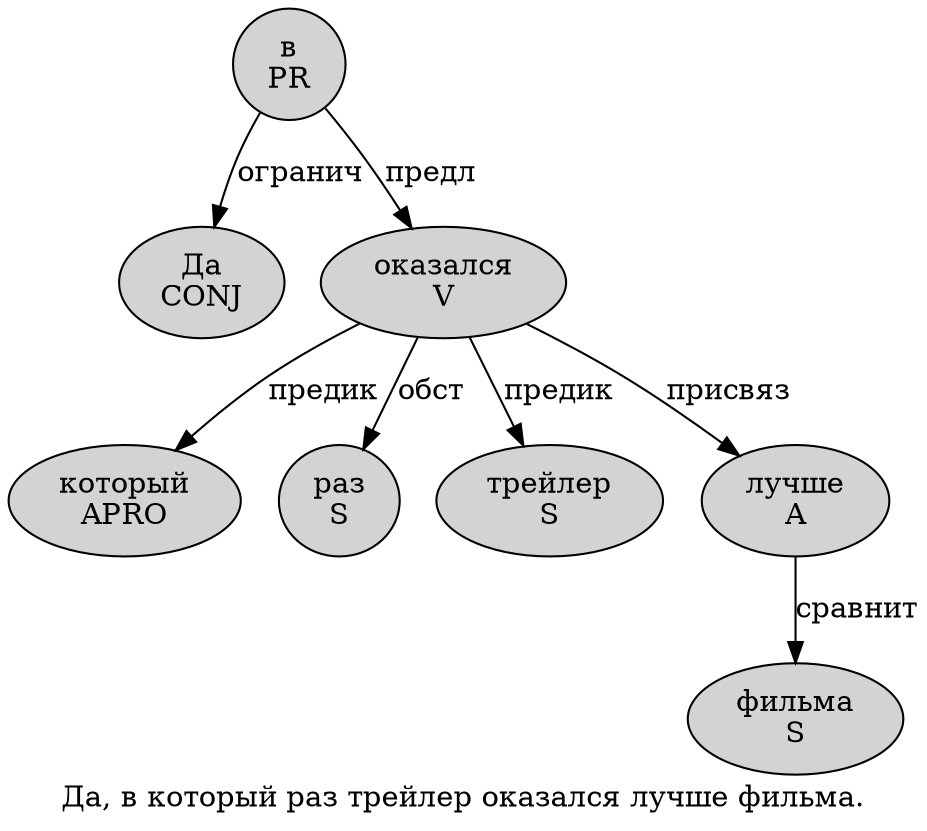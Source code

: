 digraph SENTENCE_4638 {
	graph [label="Да, в который раз трейлер оказался лучше фильма."]
	node [style=filled]
		0 [label="Да
CONJ" color="" fillcolor=lightgray penwidth=1 shape=ellipse]
		2 [label="в
PR" color="" fillcolor=lightgray penwidth=1 shape=ellipse]
		3 [label="который
APRO" color="" fillcolor=lightgray penwidth=1 shape=ellipse]
		4 [label="раз
S" color="" fillcolor=lightgray penwidth=1 shape=ellipse]
		5 [label="трейлер
S" color="" fillcolor=lightgray penwidth=1 shape=ellipse]
		6 [label="оказался
V" color="" fillcolor=lightgray penwidth=1 shape=ellipse]
		7 [label="лучше
A" color="" fillcolor=lightgray penwidth=1 shape=ellipse]
		8 [label="фильма
S" color="" fillcolor=lightgray penwidth=1 shape=ellipse]
			6 -> 3 [label="предик"]
			6 -> 4 [label="обст"]
			6 -> 5 [label="предик"]
			6 -> 7 [label="присвяз"]
			7 -> 8 [label="сравнит"]
			2 -> 0 [label="огранич"]
			2 -> 6 [label="предл"]
}
